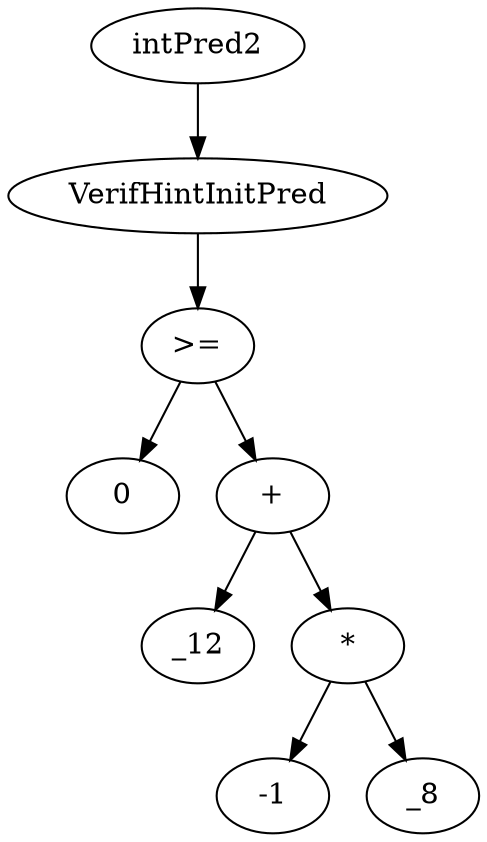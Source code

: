 digraph dag {
0 [label="intPred2"];
1 [label="VerifHintInitPred"];
2 [label=">="];
3 [label="0"];
4 [label="+"];
5 [label="_12"];
6 [label="*"];
7 [label="-1"];
8 [label="_8"];
"0" -> "1"[label=""]
"1" -> "2"[label=""]
"2" -> "4"[label=""]
"2" -> "3"[label=""]
"4" -> "6"[label=""]
"4" -> "5"[label=""]
"6" -> "8"[label=""]
"6" -> "7"[label=""]
}
